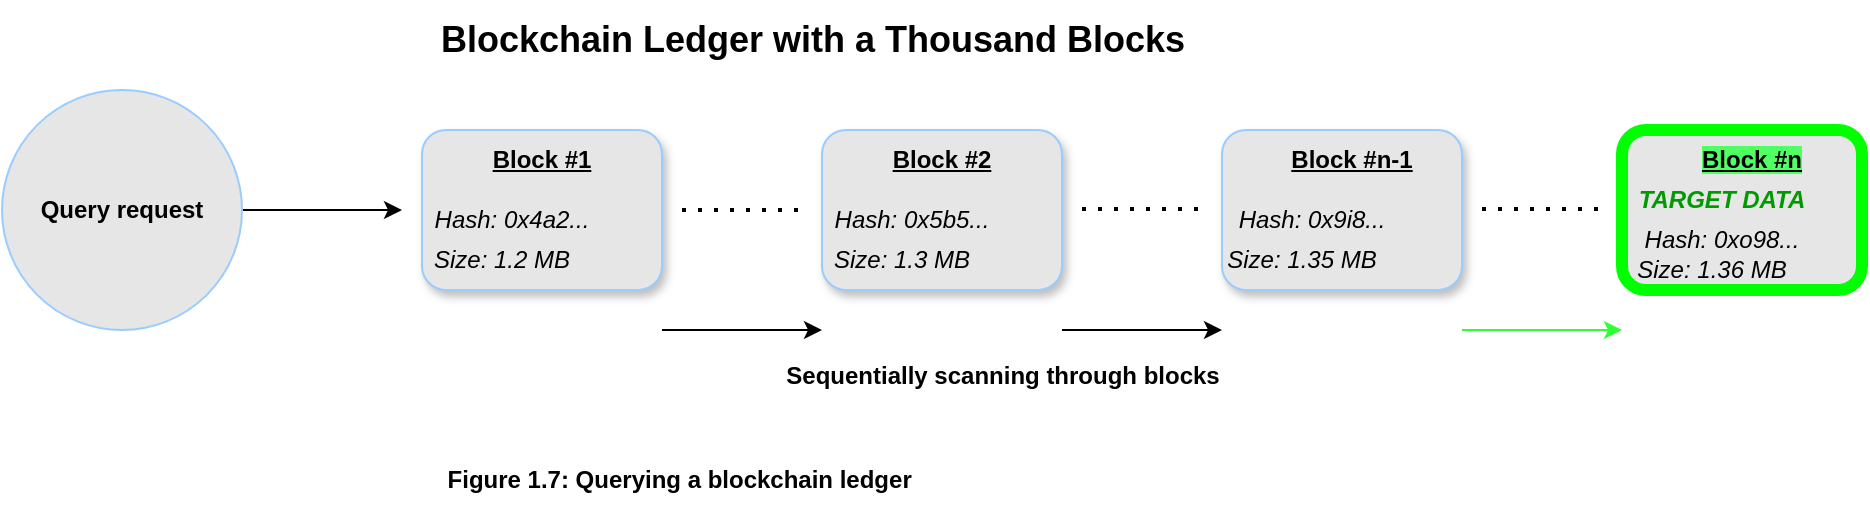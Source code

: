 <mxfile version="28.2.5">
  <diagram name="Page-1" id="Fjj5QxoTrATbzCr_cNDZ">
    <mxGraphModel dx="2916" dy="1137" grid="1" gridSize="10" guides="1" tooltips="1" connect="1" arrows="1" fold="1" page="1" pageScale="1" pageWidth="850" pageHeight="1100" math="0" shadow="0">
      <root>
        <mxCell id="0" />
        <mxCell id="1" parent="0" />
        <mxCell id="0JgFmAXodG2SID1Pz15g-6" style="edgeStyle=orthogonalEdgeStyle;rounded=0;orthogonalLoop=1;jettySize=auto;html=1;" edge="1" parent="1" source="0JgFmAXodG2SID1Pz15g-1">
          <mxGeometry relative="1" as="geometry">
            <mxPoint x="70" y="160" as="targetPoint" />
          </mxGeometry>
        </mxCell>
        <mxCell id="0JgFmAXodG2SID1Pz15g-1" value="&lt;b&gt;Query request&lt;/b&gt;" style="ellipse;whiteSpace=wrap;html=1;aspect=fixed;strokeColor=#99CCFF;fillColor=#E6E6E6;" vertex="1" parent="1">
          <mxGeometry x="-130" y="100" width="120" height="120" as="geometry" />
        </mxCell>
        <mxCell id="0JgFmAXodG2SID1Pz15g-2" value="" style="rounded=1;whiteSpace=wrap;html=1;strokeColor=#99CCFF;shadow=1;fillColor=#E6E6E6;" vertex="1" parent="1">
          <mxGeometry x="80" y="120" width="120" height="80" as="geometry" />
        </mxCell>
        <mxCell id="0JgFmAXodG2SID1Pz15g-3" value="&lt;b&gt;&lt;u&gt;Block #1&lt;/u&gt;&lt;/b&gt;" style="text;html=1;align=center;verticalAlign=middle;whiteSpace=wrap;rounded=0;" vertex="1" parent="1">
          <mxGeometry x="110" y="120" width="60" height="30" as="geometry" />
        </mxCell>
        <mxCell id="0JgFmAXodG2SID1Pz15g-4" value="&lt;i&gt;Hash: 0x4a2...&lt;/i&gt;" style="text;html=1;align=center;verticalAlign=middle;whiteSpace=wrap;rounded=0;" vertex="1" parent="1">
          <mxGeometry x="80" y="150" width="90" height="30" as="geometry" />
        </mxCell>
        <mxCell id="0JgFmAXodG2SID1Pz15g-5" value="&lt;i&gt;Size: 1.2 MB&lt;/i&gt;" style="text;html=1;align=center;verticalAlign=middle;whiteSpace=wrap;rounded=0;" vertex="1" parent="1">
          <mxGeometry x="80" y="170" width="80" height="30" as="geometry" />
        </mxCell>
        <mxCell id="0JgFmAXodG2SID1Pz15g-9" value="" style="rounded=1;whiteSpace=wrap;html=1;strokeColor=#99CCFF;shadow=1;fillColor=#E6E6E6;" vertex="1" parent="1">
          <mxGeometry x="280" y="120" width="120" height="80" as="geometry" />
        </mxCell>
        <mxCell id="0JgFmAXodG2SID1Pz15g-10" value="&lt;b&gt;&lt;u&gt;Block #2&lt;/u&gt;&lt;/b&gt;" style="text;html=1;align=center;verticalAlign=middle;whiteSpace=wrap;rounded=0;" vertex="1" parent="1">
          <mxGeometry x="310" y="120" width="60" height="30" as="geometry" />
        </mxCell>
        <mxCell id="0JgFmAXodG2SID1Pz15g-11" value="&lt;i&gt;Size: 1.3 MB&lt;/i&gt;" style="text;html=1;align=center;verticalAlign=middle;whiteSpace=wrap;rounded=0;" vertex="1" parent="1">
          <mxGeometry x="280" y="170" width="80" height="30" as="geometry" />
        </mxCell>
        <mxCell id="0JgFmAXodG2SID1Pz15g-12" value="&lt;i&gt;Hash: 0x5b5...&lt;/i&gt;" style="text;html=1;align=center;verticalAlign=middle;whiteSpace=wrap;rounded=0;" vertex="1" parent="1">
          <mxGeometry x="280" y="150" width="90" height="30" as="geometry" />
        </mxCell>
        <mxCell id="0JgFmAXodG2SID1Pz15g-13" value="" style="endArrow=none;dashed=1;html=1;dashPattern=1 3;strokeWidth=2;rounded=0;" edge="1" parent="1">
          <mxGeometry width="50" height="50" relative="1" as="geometry">
            <mxPoint x="210" y="160" as="sourcePoint" />
            <mxPoint x="270" y="160" as="targetPoint" />
          </mxGeometry>
        </mxCell>
        <mxCell id="0JgFmAXodG2SID1Pz15g-14" value="" style="rounded=1;whiteSpace=wrap;html=1;strokeColor=#99CCFF;shadow=1;fillColor=#E6E6E6;" vertex="1" parent="1">
          <mxGeometry x="480" y="120" width="120" height="80" as="geometry" />
        </mxCell>
        <mxCell id="0JgFmAXodG2SID1Pz15g-15" value="&lt;b&gt;&lt;u&gt;Block #n-1&lt;/u&gt;&lt;/b&gt;" style="text;html=1;align=center;verticalAlign=middle;whiteSpace=wrap;rounded=0;" vertex="1" parent="1">
          <mxGeometry x="510" y="120" width="70" height="30" as="geometry" />
        </mxCell>
        <mxCell id="0JgFmAXodG2SID1Pz15g-16" value="&lt;i&gt;Hash: 0x9i8...&lt;/i&gt;" style="text;html=1;align=center;verticalAlign=middle;whiteSpace=wrap;rounded=0;" vertex="1" parent="1">
          <mxGeometry x="480" y="150" width="90" height="30" as="geometry" />
        </mxCell>
        <mxCell id="0JgFmAXodG2SID1Pz15g-17" value="" style="endArrow=none;dashed=1;html=1;dashPattern=1 3;strokeWidth=2;rounded=0;" edge="1" parent="1">
          <mxGeometry width="50" height="50" relative="1" as="geometry">
            <mxPoint x="610" y="159.5" as="sourcePoint" />
            <mxPoint x="670" y="159.5" as="targetPoint" />
          </mxGeometry>
        </mxCell>
        <mxCell id="0JgFmAXodG2SID1Pz15g-18" value="&lt;i&gt;Size: 1.35 MB&lt;/i&gt;" style="text;html=1;align=center;verticalAlign=middle;whiteSpace=wrap;rounded=0;" vertex="1" parent="1">
          <mxGeometry x="480" y="170" width="80" height="30" as="geometry" />
        </mxCell>
        <mxCell id="0JgFmAXodG2SID1Pz15g-23" value="" style="rounded=1;whiteSpace=wrap;html=1;strokeColor=#00FF00;shadow=4;fillColor=#E6E6E6;strokeWidth=6;" vertex="1" parent="1">
          <mxGeometry x="680" y="120" width="120" height="80" as="geometry" />
        </mxCell>
        <mxCell id="0JgFmAXodG2SID1Pz15g-24" value="&lt;b&gt;&lt;u style=&quot;background-color: rgb(80, 255, 97);&quot;&gt;Block #n&lt;/u&gt;&lt;/b&gt;" style="text;html=1;align=center;verticalAlign=middle;whiteSpace=wrap;rounded=0;" vertex="1" parent="1">
          <mxGeometry x="710" y="120" width="70" height="30" as="geometry" />
        </mxCell>
        <mxCell id="0JgFmAXodG2SID1Pz15g-25" value="&lt;i&gt;Hash: 0xo98...&lt;/i&gt;" style="text;html=1;align=center;verticalAlign=middle;whiteSpace=wrap;rounded=0;" vertex="1" parent="1">
          <mxGeometry x="685" y="160" width="90" height="30" as="geometry" />
        </mxCell>
        <mxCell id="0JgFmAXodG2SID1Pz15g-26" value="&lt;i&gt;Size: 1.36 MB&lt;/i&gt;" style="text;html=1;align=center;verticalAlign=middle;whiteSpace=wrap;rounded=0;" vertex="1" parent="1">
          <mxGeometry x="685" y="180" width="80" height="20" as="geometry" />
        </mxCell>
        <mxCell id="0JgFmAXodG2SID1Pz15g-27" value="" style="endArrow=none;dashed=1;html=1;dashPattern=1 3;strokeWidth=2;rounded=0;" edge="1" parent="1">
          <mxGeometry width="50" height="50" relative="1" as="geometry">
            <mxPoint x="410" y="159.5" as="sourcePoint" />
            <mxPoint x="470" y="159.5" as="targetPoint" />
          </mxGeometry>
        </mxCell>
        <mxCell id="0JgFmAXodG2SID1Pz15g-28" value="&lt;font style=&quot;color: rgb(0, 153, 0);&quot;&gt;&lt;b style=&quot;&quot;&gt;&lt;i&gt;TARGET DATA&lt;/i&gt;&lt;/b&gt;&lt;/font&gt;" style="text;html=1;align=center;verticalAlign=middle;whiteSpace=wrap;rounded=0;" vertex="1" parent="1">
          <mxGeometry x="685" y="140" width="90" height="30" as="geometry" />
        </mxCell>
        <mxCell id="0JgFmAXodG2SID1Pz15g-35" value="" style="endArrow=classic;html=1;rounded=0;" edge="1" parent="1">
          <mxGeometry width="50" height="50" relative="1" as="geometry">
            <mxPoint x="200" y="220" as="sourcePoint" />
            <mxPoint x="280" y="220" as="targetPoint" />
          </mxGeometry>
        </mxCell>
        <mxCell id="0JgFmAXodG2SID1Pz15g-36" value="" style="endArrow=classic;html=1;rounded=0;" edge="1" parent="1">
          <mxGeometry width="50" height="50" relative="1" as="geometry">
            <mxPoint x="400" y="220" as="sourcePoint" />
            <mxPoint x="480" y="220" as="targetPoint" />
          </mxGeometry>
        </mxCell>
        <mxCell id="0JgFmAXodG2SID1Pz15g-37" value="" style="endArrow=classic;html=1;rounded=0;strokeColor=#2FFF36;" edge="1" parent="1">
          <mxGeometry width="50" height="50" relative="1" as="geometry">
            <mxPoint x="600" y="220" as="sourcePoint" />
            <mxPoint x="680" y="220" as="targetPoint" />
          </mxGeometry>
        </mxCell>
        <mxCell id="0JgFmAXodG2SID1Pz15g-40" value="Sequentially scanning through blocks" style="text;html=1;align=center;verticalAlign=middle;resizable=0;points=[];autosize=1;strokeColor=none;fillColor=none;fontStyle=1" vertex="1" parent="1">
          <mxGeometry x="260" y="228" width="220" height="30" as="geometry" />
        </mxCell>
        <mxCell id="0JgFmAXodG2SID1Pz15g-42" value="Blockchain Ledger with a Thousand Blocks" style="text;html=1;align=center;verticalAlign=middle;resizable=0;points=[];autosize=1;strokeColor=none;fillColor=none;fontStyle=1;fontSize=18;" vertex="1" parent="1">
          <mxGeometry x="90" y="55" width="370" height="40" as="geometry" />
        </mxCell>
        <mxCell id="0JgFmAXodG2SID1Pz15g-43" value="&lt;b&gt;Figure 1.7: Querying a blockchain ledger&amp;nbsp;&lt;/b&gt;" style="text;html=1;align=center;verticalAlign=middle;resizable=0;points=[];autosize=1;strokeColor=none;fillColor=none;" vertex="1" parent="1">
          <mxGeometry x="80" y="280" width="260" height="30" as="geometry" />
        </mxCell>
      </root>
    </mxGraphModel>
  </diagram>
</mxfile>
